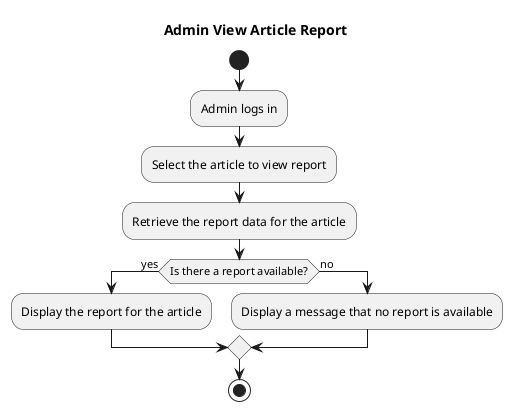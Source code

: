 @startuml
title Admin View Article Report

start
:Admin logs in;
:Select the article to view report;
:Retrieve the report data for the article;
if (Is there a report available?) then (yes)
  :Display the report for the article;
else (no)
  :Display a message that no report is available;
endif
stop

@enduml

